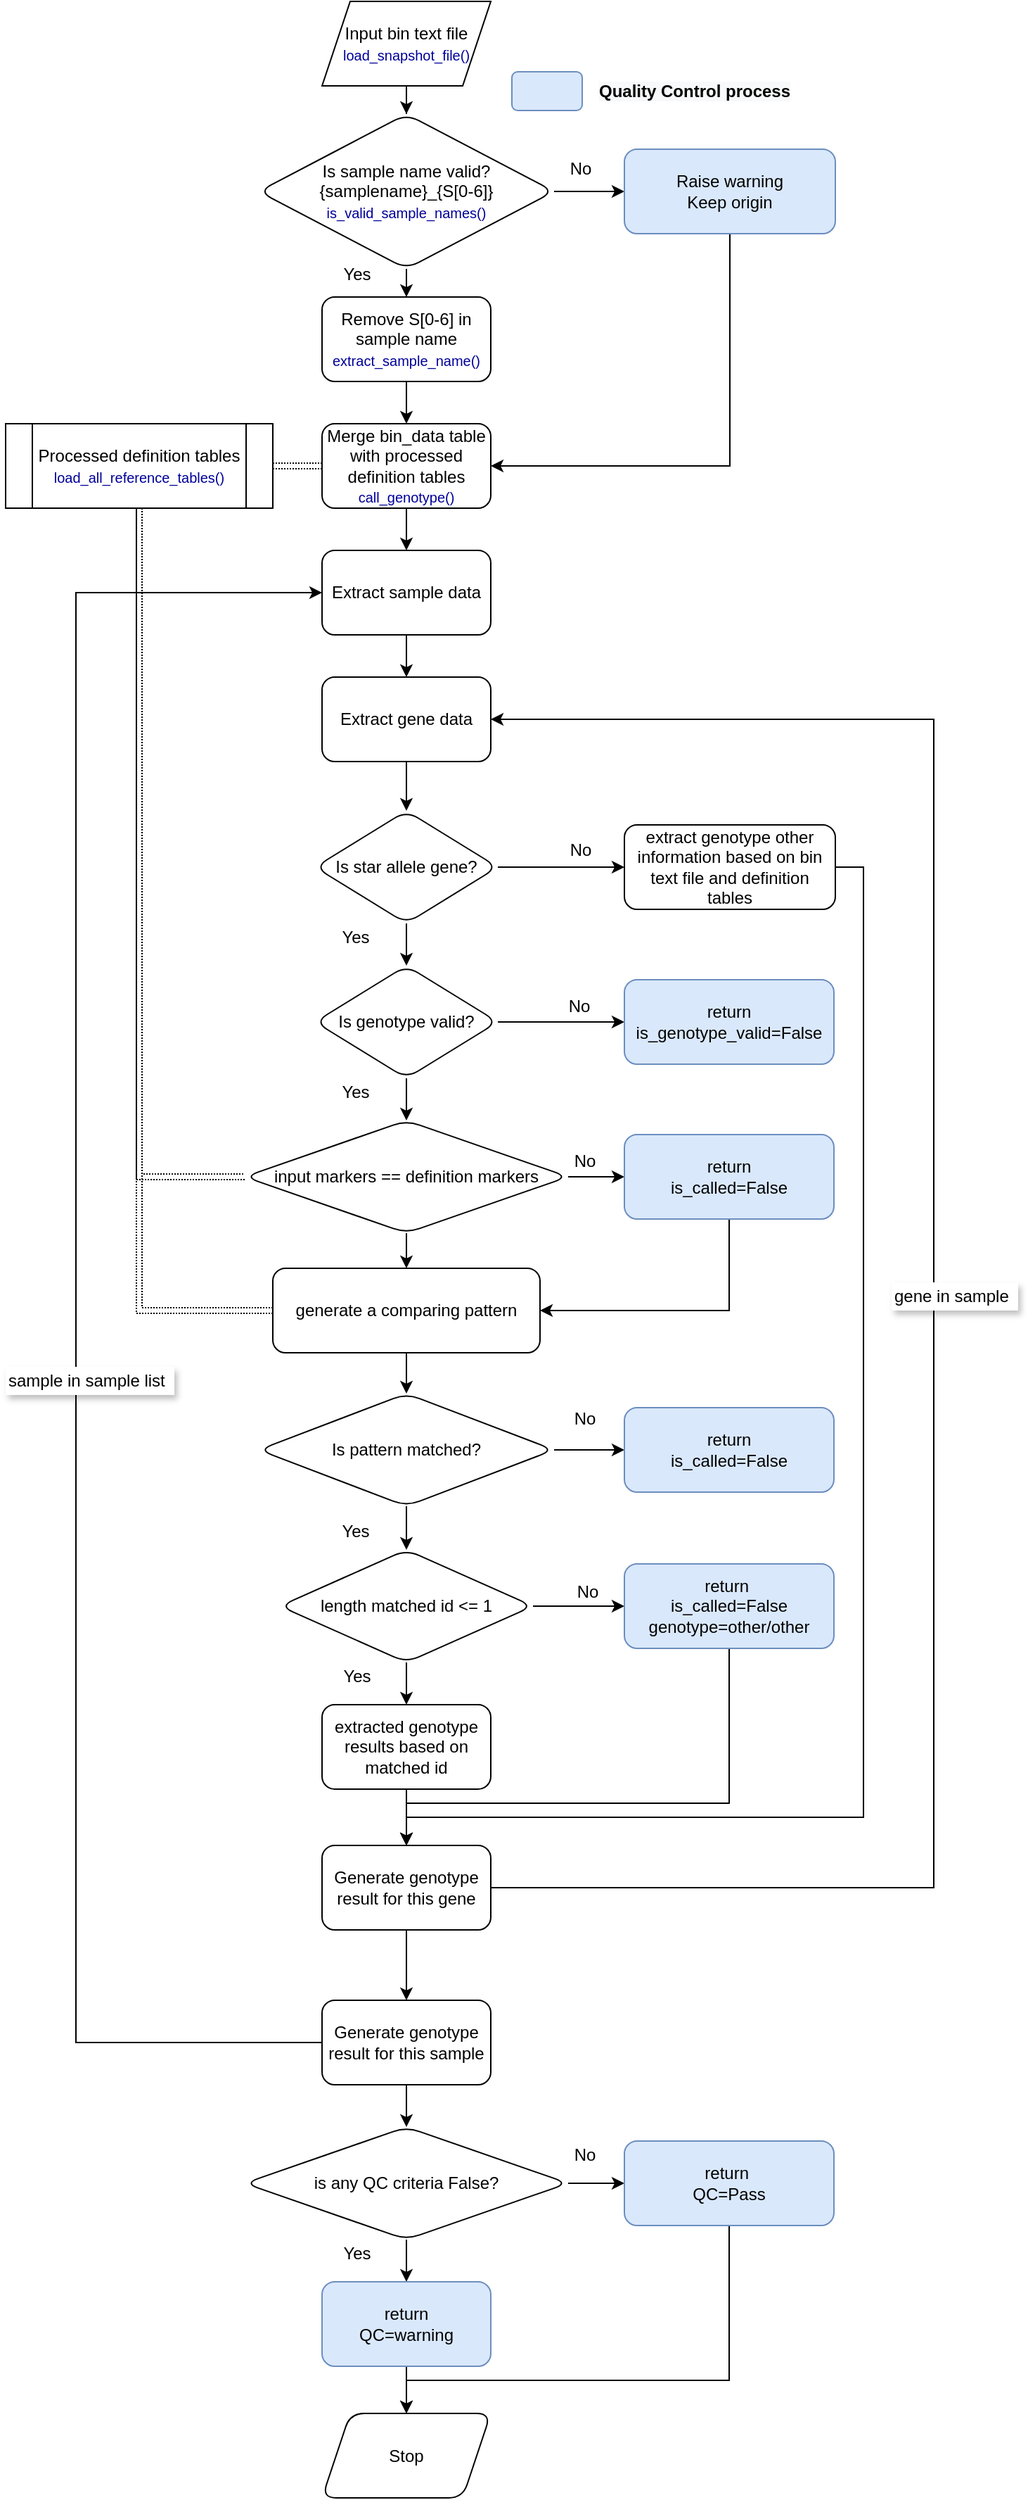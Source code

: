 <mxfile version="13.6.6" type="device"><diagram id="C5RBs43oDa-KdzZeNtuy" name="Page-1"><mxGraphModel dx="1062" dy="597" grid="1" gridSize="10" guides="1" tooltips="1" connect="1" arrows="1" fold="1" page="1" pageScale="1" pageWidth="827" pageHeight="1169" math="0" shadow="0"><root><mxCell id="WIyWlLk6GJQsqaUBKTNV-0"/><mxCell id="WIyWlLk6GJQsqaUBKTNV-1" parent="WIyWlLk6GJQsqaUBKTNV-0"/><mxCell id="WIyWlLk6GJQsqaUBKTNV-4" value="Yes" style="rounded=0;html=1;jettySize=auto;orthogonalLoop=1;fontSize=11;endArrow=block;endFill=0;endSize=8;strokeWidth=1;shadow=0;labelBackgroundColor=none;edgeStyle=orthogonalEdgeStyle;" parent="WIyWlLk6GJQsqaUBKTNV-1" edge="1"><mxGeometry y="20" relative="1" as="geometry"><mxPoint as="offset"/><mxPoint x="220" y="250" as="sourcePoint"/></mxGeometry></mxCell><mxCell id="WIyWlLk6GJQsqaUBKTNV-5" value="No" style="edgeStyle=orthogonalEdgeStyle;rounded=0;html=1;jettySize=auto;orthogonalLoop=1;fontSize=11;endArrow=block;endFill=0;endSize=8;strokeWidth=1;shadow=0;labelBackgroundColor=none;" parent="WIyWlLk6GJQsqaUBKTNV-1" edge="1"><mxGeometry y="10" relative="1" as="geometry"><mxPoint as="offset"/><mxPoint x="270" y="210" as="sourcePoint"/></mxGeometry></mxCell><mxCell id="WIyWlLk6GJQsqaUBKTNV-8" value="No" style="rounded=0;html=1;jettySize=auto;orthogonalLoop=1;fontSize=11;endArrow=block;endFill=0;endSize=8;strokeWidth=1;shadow=0;labelBackgroundColor=none;edgeStyle=orthogonalEdgeStyle;" parent="WIyWlLk6GJQsqaUBKTNV-1" edge="1"><mxGeometry x="0.333" y="20" relative="1" as="geometry"><mxPoint as="offset"/><mxPoint x="220" y="370" as="sourcePoint"/></mxGeometry></mxCell><mxCell id="WIyWlLk6GJQsqaUBKTNV-9" value="Yes" style="edgeStyle=orthogonalEdgeStyle;rounded=0;html=1;jettySize=auto;orthogonalLoop=1;fontSize=11;endArrow=block;endFill=0;endSize=8;strokeWidth=1;shadow=0;labelBackgroundColor=none;" parent="WIyWlLk6GJQsqaUBKTNV-1" edge="1"><mxGeometry y="10" relative="1" as="geometry"><mxPoint as="offset"/><mxPoint x="320" y="330" as="targetPoint"/></mxGeometry></mxCell><mxCell id="rJ5LRN21g2l1RWe7VHfr-3" value="" style="edgeStyle=orthogonalEdgeStyle;rounded=0;orthogonalLoop=1;jettySize=auto;html=1;" parent="WIyWlLk6GJQsqaUBKTNV-1" source="rJ5LRN21g2l1RWe7VHfr-0" target="rJ5LRN21g2l1RWe7VHfr-2" edge="1"><mxGeometry relative="1" as="geometry"/></mxCell><mxCell id="rJ5LRN21g2l1RWe7VHfr-5" value="" style="edgeStyle=orthogonalEdgeStyle;rounded=0;orthogonalLoop=1;jettySize=auto;html=1;" parent="WIyWlLk6GJQsqaUBKTNV-1" source="rJ5LRN21g2l1RWe7VHfr-0" target="rJ5LRN21g2l1RWe7VHfr-4" edge="1"><mxGeometry relative="1" as="geometry"/></mxCell><mxCell id="rJ5LRN21g2l1RWe7VHfr-0" value="Is sample name valid?&lt;br&gt;{samplename}_{S[0-6]}&lt;br&gt;&lt;font style=&quot;font-size: 10px&quot; color=&quot;#000099&quot;&gt;is_valid_sample_names()&lt;/font&gt;" style="rhombus;whiteSpace=wrap;html=1;rounded=1;shadow=0;strokeWidth=1;glass=0;" parent="WIyWlLk6GJQsqaUBKTNV-1" vertex="1"><mxGeometry x="190" y="90" width="210" height="110" as="geometry"/></mxCell><mxCell id="rJ5LRN21g2l1RWe7VHfr-10" value="" style="edgeStyle=orthogonalEdgeStyle;rounded=0;orthogonalLoop=1;jettySize=auto;html=1;" parent="WIyWlLk6GJQsqaUBKTNV-1" source="rJ5LRN21g2l1RWe7VHfr-2" target="rJ5LRN21g2l1RWe7VHfr-9" edge="1"><mxGeometry relative="1" as="geometry"/></mxCell><mxCell id="rJ5LRN21g2l1RWe7VHfr-2" value="Remove S[0-6] in sample name&lt;br&gt;&lt;span style=&quot;color: rgb(0 , 0 , 153) ; font-size: 10px&quot;&gt;extract_sample_name()&lt;/span&gt;" style="whiteSpace=wrap;html=1;rounded=1;shadow=0;strokeWidth=1;glass=0;" parent="WIyWlLk6GJQsqaUBKTNV-1" vertex="1"><mxGeometry x="235" y="220" width="120" height="60" as="geometry"/></mxCell><mxCell id="rJ5LRN21g2l1RWe7VHfr-11" style="edgeStyle=orthogonalEdgeStyle;rounded=0;orthogonalLoop=1;jettySize=auto;html=1;exitX=0.5;exitY=1;exitDx=0;exitDy=0;entryX=1;entryY=0.5;entryDx=0;entryDy=0;" parent="WIyWlLk6GJQsqaUBKTNV-1" source="rJ5LRN21g2l1RWe7VHfr-4" target="rJ5LRN21g2l1RWe7VHfr-9" edge="1"><mxGeometry relative="1" as="geometry"/></mxCell><mxCell id="rJ5LRN21g2l1RWe7VHfr-4" value="Raise warning&lt;br&gt;Keep origin" style="whiteSpace=wrap;html=1;rounded=1;shadow=0;strokeWidth=1;glass=0;fillColor=#dae8fc;strokeColor=#6c8ebf;" parent="WIyWlLk6GJQsqaUBKTNV-1" vertex="1"><mxGeometry x="450" y="115" width="150" height="60" as="geometry"/></mxCell><mxCell id="rJ5LRN21g2l1RWe7VHfr-6" value="No" style="text;html=1;strokeColor=none;fillColor=none;align=center;verticalAlign=middle;whiteSpace=wrap;rounded=0;" parent="WIyWlLk6GJQsqaUBKTNV-1" vertex="1"><mxGeometry x="399" y="119" width="40" height="20" as="geometry"/></mxCell><mxCell id="rJ5LRN21g2l1RWe7VHfr-7" value="Yes" style="text;html=1;strokeColor=none;fillColor=none;align=center;verticalAlign=middle;whiteSpace=wrap;rounded=0;" parent="WIyWlLk6GJQsqaUBKTNV-1" vertex="1"><mxGeometry x="240" y="194" width="40" height="20" as="geometry"/></mxCell><mxCell id="rJ5LRN21g2l1RWe7VHfr-8" style="edgeStyle=orthogonalEdgeStyle;rounded=0;orthogonalLoop=1;jettySize=auto;html=1;exitX=0.5;exitY=1;exitDx=0;exitDy=0;" parent="WIyWlLk6GJQsqaUBKTNV-1" source="rJ5LRN21g2l1RWe7VHfr-7" target="rJ5LRN21g2l1RWe7VHfr-7" edge="1"><mxGeometry relative="1" as="geometry"/></mxCell><mxCell id="rJ5LRN21g2l1RWe7VHfr-17" value="" style="edgeStyle=none;rounded=0;orthogonalLoop=1;jettySize=auto;html=1;" parent="WIyWlLk6GJQsqaUBKTNV-1" source="rJ5LRN21g2l1RWe7VHfr-9" target="rJ5LRN21g2l1RWe7VHfr-16" edge="1"><mxGeometry relative="1" as="geometry"/></mxCell><mxCell id="rJ5LRN21g2l1RWe7VHfr-9" value="Merge bin_data table with processed definition tables&lt;br&gt;&lt;span style=&quot;color: rgb(0 , 0 , 153) ; font-size: 10px&quot;&gt;call_genotype()&lt;/span&gt;" style="whiteSpace=wrap;html=1;rounded=1;shadow=0;strokeWidth=1;glass=0;" parent="WIyWlLk6GJQsqaUBKTNV-1" vertex="1"><mxGeometry x="235" y="310" width="120" height="60" as="geometry"/></mxCell><mxCell id="rJ5LRN21g2l1RWe7VHfr-15" style="rounded=0;orthogonalLoop=1;jettySize=auto;html=1;exitX=1;exitY=0.5;exitDx=0;exitDy=0;entryX=0;entryY=0.5;entryDx=0;entryDy=0;shape=link;dashed=1;dashPattern=1 1;" parent="WIyWlLk6GJQsqaUBKTNV-1" source="rJ5LRN21g2l1RWe7VHfr-12" target="rJ5LRN21g2l1RWe7VHfr-9" edge="1"><mxGeometry relative="1" as="geometry"/></mxCell><mxCell id="rJ5LRN21g2l1RWe7VHfr-43" style="edgeStyle=orthogonalEdgeStyle;rounded=0;orthogonalLoop=1;jettySize=auto;html=1;exitX=0.5;exitY=1;exitDx=0;exitDy=0;entryX=0;entryY=0.5;entryDx=0;entryDy=0;shape=link;dashed=1;dashPattern=1 1;" parent="WIyWlLk6GJQsqaUBKTNV-1" source="rJ5LRN21g2l1RWe7VHfr-12" target="rJ5LRN21g2l1RWe7VHfr-46" edge="1"><mxGeometry relative="1" as="geometry"/></mxCell><mxCell id="rJ5LRN21g2l1RWe7VHfr-49" style="edgeStyle=orthogonalEdgeStyle;rounded=0;orthogonalLoop=1;jettySize=auto;html=1;exitX=0.5;exitY=1;exitDx=0;exitDy=0;entryX=0;entryY=0.5;entryDx=0;entryDy=0;shape=link;dashed=1;dashPattern=1 1;" parent="WIyWlLk6GJQsqaUBKTNV-1" source="rJ5LRN21g2l1RWe7VHfr-12" target="rJ5LRN21g2l1RWe7VHfr-34" edge="1"><mxGeometry relative="1" as="geometry"/></mxCell><mxCell id="rJ5LRN21g2l1RWe7VHfr-12" value="Processed definition tables&lt;br&gt;&lt;font style=&quot;font-size: 10px&quot; color=&quot;#000099&quot;&gt;load_all_reference_tables()&lt;/font&gt;" style="shape=process;whiteSpace=wrap;html=1;backgroundOutline=1;" parent="WIyWlLk6GJQsqaUBKTNV-1" vertex="1"><mxGeometry x="10" y="310" width="190" height="60" as="geometry"/></mxCell><mxCell id="rJ5LRN21g2l1RWe7VHfr-14" style="edgeStyle=orthogonalEdgeStyle;rounded=0;orthogonalLoop=1;jettySize=auto;html=1;exitX=0.5;exitY=1;exitDx=0;exitDy=0;" parent="WIyWlLk6GJQsqaUBKTNV-1" source="rJ5LRN21g2l1RWe7VHfr-13" target="rJ5LRN21g2l1RWe7VHfr-0" edge="1"><mxGeometry relative="1" as="geometry"/></mxCell><mxCell id="rJ5LRN21g2l1RWe7VHfr-13" value="Input bin text file&lt;br&gt;&lt;span style=&quot;color: rgb(0 , 0 , 153) ; font-size: 10px&quot;&gt;load_snapshot_file()&lt;/span&gt;" style="shape=parallelogram;perimeter=parallelogramPerimeter;whiteSpace=wrap;html=1;fixedSize=1;" parent="WIyWlLk6GJQsqaUBKTNV-1" vertex="1"><mxGeometry x="235" y="10" width="120" height="60" as="geometry"/></mxCell><mxCell id="rJ5LRN21g2l1RWe7VHfr-19" value="" style="edgeStyle=none;rounded=0;orthogonalLoop=1;jettySize=auto;html=1;" parent="WIyWlLk6GJQsqaUBKTNV-1" source="rJ5LRN21g2l1RWe7VHfr-16" target="rJ5LRN21g2l1RWe7VHfr-18" edge="1"><mxGeometry relative="1" as="geometry"/></mxCell><mxCell id="rJ5LRN21g2l1RWe7VHfr-16" value="Extract sample data" style="whiteSpace=wrap;html=1;rounded=1;shadow=0;strokeWidth=1;glass=0;" parent="WIyWlLk6GJQsqaUBKTNV-1" vertex="1"><mxGeometry x="235" y="400" width="120" height="60" as="geometry"/></mxCell><mxCell id="rJ5LRN21g2l1RWe7VHfr-21" value="" style="edgeStyle=none;rounded=0;orthogonalLoop=1;jettySize=auto;html=1;" parent="WIyWlLk6GJQsqaUBKTNV-1" source="rJ5LRN21g2l1RWe7VHfr-18" target="rJ5LRN21g2l1RWe7VHfr-20" edge="1"><mxGeometry relative="1" as="geometry"/></mxCell><mxCell id="rJ5LRN21g2l1RWe7VHfr-18" value="Extract gene data" style="whiteSpace=wrap;html=1;rounded=1;shadow=0;strokeWidth=1;glass=0;" parent="WIyWlLk6GJQsqaUBKTNV-1" vertex="1"><mxGeometry x="235" y="490" width="120" height="60" as="geometry"/></mxCell><mxCell id="rJ5LRN21g2l1RWe7VHfr-23" value="" style="edgeStyle=none;rounded=0;orthogonalLoop=1;jettySize=auto;html=1;" parent="WIyWlLk6GJQsqaUBKTNV-1" source="rJ5LRN21g2l1RWe7VHfr-20" target="rJ5LRN21g2l1RWe7VHfr-22" edge="1"><mxGeometry relative="1" as="geometry"/></mxCell><mxCell id="rJ5LRN21g2l1RWe7VHfr-28" value="" style="edgeStyle=none;rounded=0;orthogonalLoop=1;jettySize=auto;html=1;" parent="WIyWlLk6GJQsqaUBKTNV-1" source="rJ5LRN21g2l1RWe7VHfr-20" target="rJ5LRN21g2l1RWe7VHfr-27" edge="1"><mxGeometry relative="1" as="geometry"/></mxCell><mxCell id="rJ5LRN21g2l1RWe7VHfr-20" value="Is star allele gene?" style="rhombus;whiteSpace=wrap;html=1;rounded=1;shadow=0;strokeWidth=1;glass=0;" parent="WIyWlLk6GJQsqaUBKTNV-1" vertex="1"><mxGeometry x="230" y="585" width="130" height="80" as="geometry"/></mxCell><mxCell id="9ajFQu5i9noKlEHWD7ji-0" style="edgeStyle=orthogonalEdgeStyle;rounded=0;orthogonalLoop=1;jettySize=auto;html=1;exitX=1;exitY=0.5;exitDx=0;exitDy=0;entryX=0.5;entryY=0;entryDx=0;entryDy=0;" parent="WIyWlLk6GJQsqaUBKTNV-1" source="rJ5LRN21g2l1RWe7VHfr-22" target="rJ5LRN21g2l1RWe7VHfr-75" edge="1"><mxGeometry relative="1" as="geometry"><mxPoint x="630" y="1200" as="targetPoint"/><Array as="points"><mxPoint x="620" y="625"/><mxPoint x="620" y="1300"/><mxPoint x="295" y="1300"/></Array></mxGeometry></mxCell><mxCell id="rJ5LRN21g2l1RWe7VHfr-22" value="extract genotype other information based on bin text file and definition tables" style="whiteSpace=wrap;html=1;rounded=1;shadow=0;strokeWidth=1;glass=0;" parent="WIyWlLk6GJQsqaUBKTNV-1" vertex="1"><mxGeometry x="450" y="595" width="150" height="60" as="geometry"/></mxCell><mxCell id="rJ5LRN21g2l1RWe7VHfr-24" value="No" style="text;html=1;strokeColor=none;fillColor=none;align=center;verticalAlign=middle;whiteSpace=wrap;rounded=0;" parent="WIyWlLk6GJQsqaUBKTNV-1" vertex="1"><mxGeometry x="399" y="603" width="40" height="20" as="geometry"/></mxCell><mxCell id="rJ5LRN21g2l1RWe7VHfr-30" value="" style="edgeStyle=none;rounded=0;orthogonalLoop=1;jettySize=auto;html=1;" parent="WIyWlLk6GJQsqaUBKTNV-1" source="rJ5LRN21g2l1RWe7VHfr-27" target="rJ5LRN21g2l1RWe7VHfr-29" edge="1"><mxGeometry relative="1" as="geometry"/></mxCell><mxCell id="rJ5LRN21g2l1RWe7VHfr-35" value="" style="edgeStyle=none;rounded=0;orthogonalLoop=1;jettySize=auto;html=1;" parent="WIyWlLk6GJQsqaUBKTNV-1" source="rJ5LRN21g2l1RWe7VHfr-27" target="rJ5LRN21g2l1RWe7VHfr-34" edge="1"><mxGeometry relative="1" as="geometry"/></mxCell><mxCell id="rJ5LRN21g2l1RWe7VHfr-27" value="Is genotype valid?" style="rhombus;whiteSpace=wrap;html=1;rounded=1;shadow=0;strokeWidth=1;glass=0;" parent="WIyWlLk6GJQsqaUBKTNV-1" vertex="1"><mxGeometry x="230" y="695" width="130" height="80" as="geometry"/></mxCell><mxCell id="rJ5LRN21g2l1RWe7VHfr-29" value="return&lt;br&gt;is_genotype_valid=False" style="whiteSpace=wrap;html=1;rounded=1;shadow=0;strokeWidth=1;glass=0;fillColor=#dae8fc;strokeColor=#6c8ebf;" parent="WIyWlLk6GJQsqaUBKTNV-1" vertex="1"><mxGeometry x="450" y="705" width="149" height="60" as="geometry"/></mxCell><mxCell id="rJ5LRN21g2l1RWe7VHfr-33" value="No" style="text;html=1;strokeColor=none;fillColor=none;align=center;verticalAlign=middle;whiteSpace=wrap;rounded=0;" parent="WIyWlLk6GJQsqaUBKTNV-1" vertex="1"><mxGeometry x="398" y="714" width="40" height="20" as="geometry"/></mxCell><mxCell id="rJ5LRN21g2l1RWe7VHfr-45" style="edgeStyle=orthogonalEdgeStyle;rounded=0;orthogonalLoop=1;jettySize=auto;html=1;exitX=1;exitY=0.5;exitDx=0;exitDy=0;entryX=0;entryY=0.5;entryDx=0;entryDy=0;" parent="WIyWlLk6GJQsqaUBKTNV-1" source="rJ5LRN21g2l1RWe7VHfr-34" target="rJ5LRN21g2l1RWe7VHfr-40" edge="1"><mxGeometry relative="1" as="geometry"/></mxCell><mxCell id="rJ5LRN21g2l1RWe7VHfr-47" value="" style="edgeStyle=none;rounded=0;orthogonalLoop=1;jettySize=auto;html=1;" parent="WIyWlLk6GJQsqaUBKTNV-1" source="rJ5LRN21g2l1RWe7VHfr-34" target="rJ5LRN21g2l1RWe7VHfr-46" edge="1"><mxGeometry relative="1" as="geometry"/></mxCell><mxCell id="rJ5LRN21g2l1RWe7VHfr-34" value="input markers == definition markers" style="rhombus;whiteSpace=wrap;html=1;rounded=1;shadow=0;strokeWidth=1;glass=0;" parent="WIyWlLk6GJQsqaUBKTNV-1" vertex="1"><mxGeometry x="180" y="805" width="230" height="80" as="geometry"/></mxCell><mxCell id="rJ5LRN21g2l1RWe7VHfr-36" value="Yes" style="text;html=1;strokeColor=none;fillColor=none;align=center;verticalAlign=middle;whiteSpace=wrap;rounded=0;" parent="WIyWlLk6GJQsqaUBKTNV-1" vertex="1"><mxGeometry x="239" y="775" width="40" height="20" as="geometry"/></mxCell><mxCell id="rJ5LRN21g2l1RWe7VHfr-37" value="Yes" style="text;html=1;strokeColor=none;fillColor=none;align=center;verticalAlign=middle;whiteSpace=wrap;rounded=0;" parent="WIyWlLk6GJQsqaUBKTNV-1" vertex="1"><mxGeometry x="239" y="665" width="40" height="20" as="geometry"/></mxCell><mxCell id="rJ5LRN21g2l1RWe7VHfr-48" style="edgeStyle=orthogonalEdgeStyle;rounded=0;orthogonalLoop=1;jettySize=auto;html=1;exitX=0.5;exitY=1;exitDx=0;exitDy=0;entryX=1;entryY=0.5;entryDx=0;entryDy=0;" parent="WIyWlLk6GJQsqaUBKTNV-1" source="rJ5LRN21g2l1RWe7VHfr-40" target="rJ5LRN21g2l1RWe7VHfr-46" edge="1"><mxGeometry relative="1" as="geometry"/></mxCell><mxCell id="rJ5LRN21g2l1RWe7VHfr-40" value="return &lt;br&gt;is_called=False" style="whiteSpace=wrap;html=1;rounded=1;shadow=0;strokeWidth=1;glass=0;fillColor=#dae8fc;strokeColor=#6c8ebf;" parent="WIyWlLk6GJQsqaUBKTNV-1" vertex="1"><mxGeometry x="450" y="815" width="149" height="60" as="geometry"/></mxCell><mxCell id="rJ5LRN21g2l1RWe7VHfr-44" value="No" style="text;html=1;strokeColor=none;fillColor=none;align=center;verticalAlign=middle;whiteSpace=wrap;rounded=0;" parent="WIyWlLk6GJQsqaUBKTNV-1" vertex="1"><mxGeometry x="402" y="824" width="40" height="20" as="geometry"/></mxCell><mxCell id="rJ5LRN21g2l1RWe7VHfr-51" value="" style="edgeStyle=orthogonalEdgeStyle;rounded=0;orthogonalLoop=1;jettySize=auto;html=1;" parent="WIyWlLk6GJQsqaUBKTNV-1" source="rJ5LRN21g2l1RWe7VHfr-46" target="rJ5LRN21g2l1RWe7VHfr-50" edge="1"><mxGeometry relative="1" as="geometry"/></mxCell><mxCell id="rJ5LRN21g2l1RWe7VHfr-46" value="generate a comparing pattern" style="whiteSpace=wrap;html=1;rounded=1;shadow=0;strokeWidth=1;glass=0;" parent="WIyWlLk6GJQsqaUBKTNV-1" vertex="1"><mxGeometry x="200" y="910" width="190" height="60" as="geometry"/></mxCell><mxCell id="rJ5LRN21g2l1RWe7VHfr-53" value="" style="edgeStyle=orthogonalEdgeStyle;rounded=0;orthogonalLoop=1;jettySize=auto;html=1;" parent="WIyWlLk6GJQsqaUBKTNV-1" source="rJ5LRN21g2l1RWe7VHfr-50" target="rJ5LRN21g2l1RWe7VHfr-52" edge="1"><mxGeometry relative="1" as="geometry"/></mxCell><mxCell id="rJ5LRN21g2l1RWe7VHfr-62" value="" style="edgeStyle=orthogonalEdgeStyle;rounded=0;orthogonalLoop=1;jettySize=auto;html=1;" parent="WIyWlLk6GJQsqaUBKTNV-1" source="rJ5LRN21g2l1RWe7VHfr-50" target="rJ5LRN21g2l1RWe7VHfr-61" edge="1"><mxGeometry relative="1" as="geometry"/></mxCell><mxCell id="rJ5LRN21g2l1RWe7VHfr-50" value="Is pattern matched?" style="rhombus;whiteSpace=wrap;html=1;rounded=1;shadow=0;strokeWidth=1;glass=0;" parent="WIyWlLk6GJQsqaUBKTNV-1" vertex="1"><mxGeometry x="190" y="999" width="210" height="80" as="geometry"/></mxCell><mxCell id="rJ5LRN21g2l1RWe7VHfr-52" value="return&lt;br&gt;is_called=False" style="whiteSpace=wrap;html=1;rounded=1;shadow=0;strokeWidth=1;glass=0;fillColor=#dae8fc;strokeColor=#6c8ebf;" parent="WIyWlLk6GJQsqaUBKTNV-1" vertex="1"><mxGeometry x="450" y="1009" width="149" height="60" as="geometry"/></mxCell><mxCell id="rJ5LRN21g2l1RWe7VHfr-76" value="" style="edgeStyle=orthogonalEdgeStyle;rounded=0;orthogonalLoop=1;jettySize=auto;html=1;" parent="WIyWlLk6GJQsqaUBKTNV-1" source="rJ5LRN21g2l1RWe7VHfr-54" target="rJ5LRN21g2l1RWe7VHfr-75" edge="1"><mxGeometry relative="1" as="geometry"/></mxCell><mxCell id="rJ5LRN21g2l1RWe7VHfr-54" value="extracted genotype results based on matched id" style="whiteSpace=wrap;html=1;rounded=1;shadow=0;strokeWidth=1;glass=0;" parent="WIyWlLk6GJQsqaUBKTNV-1" vertex="1"><mxGeometry x="235" y="1220" width="120" height="60" as="geometry"/></mxCell><mxCell id="rJ5LRN21g2l1RWe7VHfr-71" style="edgeStyle=orthogonalEdgeStyle;rounded=0;orthogonalLoop=1;jettySize=auto;html=1;exitX=1;exitY=0.5;exitDx=0;exitDy=0;" parent="WIyWlLk6GJQsqaUBKTNV-1" source="rJ5LRN21g2l1RWe7VHfr-75" edge="1"><mxGeometry relative="1" as="geometry"><mxPoint x="344" y="1350.0" as="sourcePoint"/><mxPoint x="355" y="520" as="targetPoint"/><Array as="points"><mxPoint x="670" y="1350"/><mxPoint x="670" y="520"/><mxPoint x="355" y="520"/></Array></mxGeometry></mxCell><mxCell id="rJ5LRN21g2l1RWe7VHfr-64" style="edgeStyle=orthogonalEdgeStyle;rounded=0;orthogonalLoop=1;jettySize=auto;html=1;exitX=0.5;exitY=1;exitDx=0;exitDy=0;entryX=0.5;entryY=0;entryDx=0;entryDy=0;" parent="WIyWlLk6GJQsqaUBKTNV-1" source="rJ5LRN21g2l1RWe7VHfr-61" target="rJ5LRN21g2l1RWe7VHfr-54" edge="1"><mxGeometry relative="1" as="geometry"/></mxCell><mxCell id="rJ5LRN21g2l1RWe7VHfr-66" value="" style="edgeStyle=orthogonalEdgeStyle;rounded=0;orthogonalLoop=1;jettySize=auto;html=1;" parent="WIyWlLk6GJQsqaUBKTNV-1" source="rJ5LRN21g2l1RWe7VHfr-61" target="rJ5LRN21g2l1RWe7VHfr-65" edge="1"><mxGeometry relative="1" as="geometry"/></mxCell><mxCell id="rJ5LRN21g2l1RWe7VHfr-61" value="length matched id &amp;lt;= 1" style="rhombus;whiteSpace=wrap;html=1;rounded=1;shadow=0;strokeWidth=1;glass=0;" parent="WIyWlLk6GJQsqaUBKTNV-1" vertex="1"><mxGeometry x="205" y="1110" width="180" height="80" as="geometry"/></mxCell><mxCell id="QrozlU3gpVYw-0Hb8nw0-1" style="edgeStyle=orthogonalEdgeStyle;rounded=0;orthogonalLoop=1;jettySize=auto;html=1;exitX=0.5;exitY=1;exitDx=0;exitDy=0;entryX=0.5;entryY=0;entryDx=0;entryDy=0;" edge="1" parent="WIyWlLk6GJQsqaUBKTNV-1" source="rJ5LRN21g2l1RWe7VHfr-65" target="rJ5LRN21g2l1RWe7VHfr-75"><mxGeometry relative="1" as="geometry"><Array as="points"><mxPoint x="525" y="1290"/><mxPoint x="295" y="1290"/></Array></mxGeometry></mxCell><mxCell id="rJ5LRN21g2l1RWe7VHfr-65" value="return&amp;nbsp;&lt;br&gt;is_called=False&lt;br&gt;genotype=other/other" style="whiteSpace=wrap;html=1;rounded=1;shadow=0;strokeWidth=1;glass=0;fillColor=#dae8fc;strokeColor=#6c8ebf;" parent="WIyWlLk6GJQsqaUBKTNV-1" vertex="1"><mxGeometry x="450" y="1120" width="149" height="60" as="geometry"/></mxCell><mxCell id="rJ5LRN21g2l1RWe7VHfr-68" value="No" style="text;html=1;strokeColor=none;fillColor=none;align=center;verticalAlign=middle;whiteSpace=wrap;rounded=0;" parent="WIyWlLk6GJQsqaUBKTNV-1" vertex="1"><mxGeometry x="402" y="1007" width="40" height="20" as="geometry"/></mxCell><mxCell id="rJ5LRN21g2l1RWe7VHfr-69" value="No" style="text;html=1;strokeColor=none;fillColor=none;align=center;verticalAlign=middle;whiteSpace=wrap;rounded=0;" parent="WIyWlLk6GJQsqaUBKTNV-1" vertex="1"><mxGeometry x="404" y="1130" width="40" height="20" as="geometry"/></mxCell><mxCell id="rJ5LRN21g2l1RWe7VHfr-70" value="Yes" style="text;html=1;strokeColor=none;fillColor=none;align=center;verticalAlign=middle;whiteSpace=wrap;rounded=0;" parent="WIyWlLk6GJQsqaUBKTNV-1" vertex="1"><mxGeometry x="240" y="1190" width="40" height="20" as="geometry"/></mxCell><mxCell id="rJ5LRN21g2l1RWe7VHfr-74" value="gene in sample" style="text;html=1;strokeColor=none;fillColor=#FFFFFF;align=left;verticalAlign=middle;whiteSpace=wrap;rounded=0;shadow=1;" parent="WIyWlLk6GJQsqaUBKTNV-1" vertex="1"><mxGeometry x="640" y="920" width="90" height="20" as="geometry"/></mxCell><mxCell id="rJ5LRN21g2l1RWe7VHfr-78" value="" style="edgeStyle=orthogonalEdgeStyle;rounded=0;orthogonalLoop=1;jettySize=auto;html=1;" parent="WIyWlLk6GJQsqaUBKTNV-1" source="rJ5LRN21g2l1RWe7VHfr-75" target="rJ5LRN21g2l1RWe7VHfr-77" edge="1"><mxGeometry relative="1" as="geometry"/></mxCell><mxCell id="rJ5LRN21g2l1RWe7VHfr-75" value="Generate genotype result for this gene" style="whiteSpace=wrap;html=1;rounded=1;shadow=0;strokeWidth=1;glass=0;" parent="WIyWlLk6GJQsqaUBKTNV-1" vertex="1"><mxGeometry x="235" y="1320" width="120" height="60" as="geometry"/></mxCell><mxCell id="rJ5LRN21g2l1RWe7VHfr-81" style="edgeStyle=orthogonalEdgeStyle;rounded=0;orthogonalLoop=1;jettySize=auto;html=1;exitX=0;exitY=0.5;exitDx=0;exitDy=0;entryX=0;entryY=0.5;entryDx=0;entryDy=0;" parent="WIyWlLk6GJQsqaUBKTNV-1" source="rJ5LRN21g2l1RWe7VHfr-77" target="rJ5LRN21g2l1RWe7VHfr-16" edge="1"><mxGeometry relative="1" as="geometry"><mxPoint x="60.0" y="820.0" as="targetPoint"/><Array as="points"><mxPoint x="60" y="1460"/><mxPoint x="60" y="430"/></Array></mxGeometry></mxCell><mxCell id="9ajFQu5i9noKlEHWD7ji-7" value="" style="edgeStyle=orthogonalEdgeStyle;rounded=0;orthogonalLoop=1;jettySize=auto;html=1;" parent="WIyWlLk6GJQsqaUBKTNV-1" source="rJ5LRN21g2l1RWe7VHfr-77" target="9ajFQu5i9noKlEHWD7ji-6" edge="1"><mxGeometry relative="1" as="geometry"/></mxCell><mxCell id="rJ5LRN21g2l1RWe7VHfr-77" value="Generate genotype result for this sample" style="whiteSpace=wrap;html=1;rounded=1;shadow=0;strokeWidth=1;glass=0;" parent="WIyWlLk6GJQsqaUBKTNV-1" vertex="1"><mxGeometry x="235" y="1430" width="120" height="60" as="geometry"/></mxCell><mxCell id="rJ5LRN21g2l1RWe7VHfr-79" value="Stop" style="shape=parallelogram;perimeter=parallelogramPerimeter;whiteSpace=wrap;html=1;fixedSize=1;rounded=1;shadow=0;strokeWidth=1;glass=0;" parent="WIyWlLk6GJQsqaUBKTNV-1" vertex="1"><mxGeometry x="235" y="1723.5" width="120" height="60" as="geometry"/></mxCell><mxCell id="rJ5LRN21g2l1RWe7VHfr-82" value="sample in sample list" style="text;html=1;strokeColor=none;fillColor=#FFFFFF;align=left;verticalAlign=middle;whiteSpace=wrap;rounded=0;shadow=1;" parent="WIyWlLk6GJQsqaUBKTNV-1" vertex="1"><mxGeometry x="10" y="980" width="120" height="20" as="geometry"/></mxCell><mxCell id="9ajFQu5i9noKlEHWD7ji-1" value="Yes" style="text;html=1;strokeColor=none;fillColor=none;align=center;verticalAlign=middle;whiteSpace=wrap;rounded=0;" parent="WIyWlLk6GJQsqaUBKTNV-1" vertex="1"><mxGeometry x="239" y="1087" width="40" height="20" as="geometry"/></mxCell><mxCell id="9ajFQu5i9noKlEHWD7ji-9" value="" style="edgeStyle=orthogonalEdgeStyle;rounded=0;orthogonalLoop=1;jettySize=auto;html=1;" parent="WIyWlLk6GJQsqaUBKTNV-1" source="9ajFQu5i9noKlEHWD7ji-6" target="9ajFQu5i9noKlEHWD7ji-8" edge="1"><mxGeometry relative="1" as="geometry"/></mxCell><mxCell id="9ajFQu5i9noKlEHWD7ji-11" value="" style="edgeStyle=orthogonalEdgeStyle;rounded=0;orthogonalLoop=1;jettySize=auto;html=1;" parent="WIyWlLk6GJQsqaUBKTNV-1" source="9ajFQu5i9noKlEHWD7ji-6" target="9ajFQu5i9noKlEHWD7ji-10" edge="1"><mxGeometry relative="1" as="geometry"/></mxCell><mxCell id="9ajFQu5i9noKlEHWD7ji-6" value="is any QC criteria False?" style="rhombus;whiteSpace=wrap;html=1;rounded=1;shadow=0;strokeWidth=1;glass=0;" parent="WIyWlLk6GJQsqaUBKTNV-1" vertex="1"><mxGeometry x="180" y="1520" width="230" height="80" as="geometry"/></mxCell><mxCell id="QrozlU3gpVYw-0Hb8nw0-0" style="edgeStyle=orthogonalEdgeStyle;rounded=0;orthogonalLoop=1;jettySize=auto;html=1;exitX=0.5;exitY=1;exitDx=0;exitDy=0;entryX=0.5;entryY=0;entryDx=0;entryDy=0;" edge="1" parent="WIyWlLk6GJQsqaUBKTNV-1" source="9ajFQu5i9noKlEHWD7ji-8" target="rJ5LRN21g2l1RWe7VHfr-79"><mxGeometry relative="1" as="geometry"><Array as="points"><mxPoint x="525" y="1700"/><mxPoint x="295" y="1700"/></Array></mxGeometry></mxCell><mxCell id="9ajFQu5i9noKlEHWD7ji-8" value="return&amp;nbsp;&lt;br&gt;QC=Pass" style="whiteSpace=wrap;html=1;rounded=1;shadow=0;strokeWidth=1;glass=0;fillColor=#dae8fc;strokeColor=#6c8ebf;" parent="WIyWlLk6GJQsqaUBKTNV-1" vertex="1"><mxGeometry x="450" y="1530" width="149" height="60" as="geometry"/></mxCell><mxCell id="9ajFQu5i9noKlEHWD7ji-12" value="" style="edgeStyle=orthogonalEdgeStyle;rounded=0;orthogonalLoop=1;jettySize=auto;html=1;" parent="WIyWlLk6GJQsqaUBKTNV-1" source="9ajFQu5i9noKlEHWD7ji-10" target="rJ5LRN21g2l1RWe7VHfr-79" edge="1"><mxGeometry relative="1" as="geometry"/></mxCell><mxCell id="9ajFQu5i9noKlEHWD7ji-10" value="return&lt;br&gt;QC=warning" style="whiteSpace=wrap;html=1;rounded=1;shadow=0;strokeWidth=1;glass=0;fillColor=#dae8fc;strokeColor=#6c8ebf;" parent="WIyWlLk6GJQsqaUBKTNV-1" vertex="1"><mxGeometry x="235" y="1630" width="120" height="60" as="geometry"/></mxCell><mxCell id="9ajFQu5i9noKlEHWD7ji-13" value="No" style="text;html=1;strokeColor=none;fillColor=none;align=center;verticalAlign=middle;whiteSpace=wrap;rounded=0;" parent="WIyWlLk6GJQsqaUBKTNV-1" vertex="1"><mxGeometry x="402" y="1530" width="40" height="20" as="geometry"/></mxCell><mxCell id="9ajFQu5i9noKlEHWD7ji-14" value="Yes" style="text;html=1;strokeColor=none;fillColor=none;align=center;verticalAlign=middle;whiteSpace=wrap;rounded=0;" parent="WIyWlLk6GJQsqaUBKTNV-1" vertex="1"><mxGeometry x="240" y="1600" width="40" height="20" as="geometry"/></mxCell><mxCell id="9ajFQu5i9noKlEHWD7ji-15" value="" style="rounded=1;whiteSpace=wrap;html=1;align=left;fillColor=#dae8fc;strokeColor=#6c8ebf;" parent="WIyWlLk6GJQsqaUBKTNV-1" vertex="1"><mxGeometry x="370" y="60" width="50" height="27.5" as="geometry"/></mxCell><mxCell id="9ajFQu5i9noKlEHWD7ji-17" value="&lt;span style=&quot;color: rgb(0, 0, 0); font-family: helvetica; font-size: 12px; font-style: normal; letter-spacing: normal; text-align: left; text-indent: 0px; text-transform: none; word-spacing: 0px; background-color: rgb(248, 249, 250); display: inline; float: none;&quot;&gt;Quality Control process&lt;/span&gt;" style="text;whiteSpace=wrap;html=1;fontStyle=1" parent="WIyWlLk6GJQsqaUBKTNV-1" vertex="1"><mxGeometry x="430" y="60" width="150" height="30" as="geometry"/></mxCell></root></mxGraphModel></diagram></mxfile>